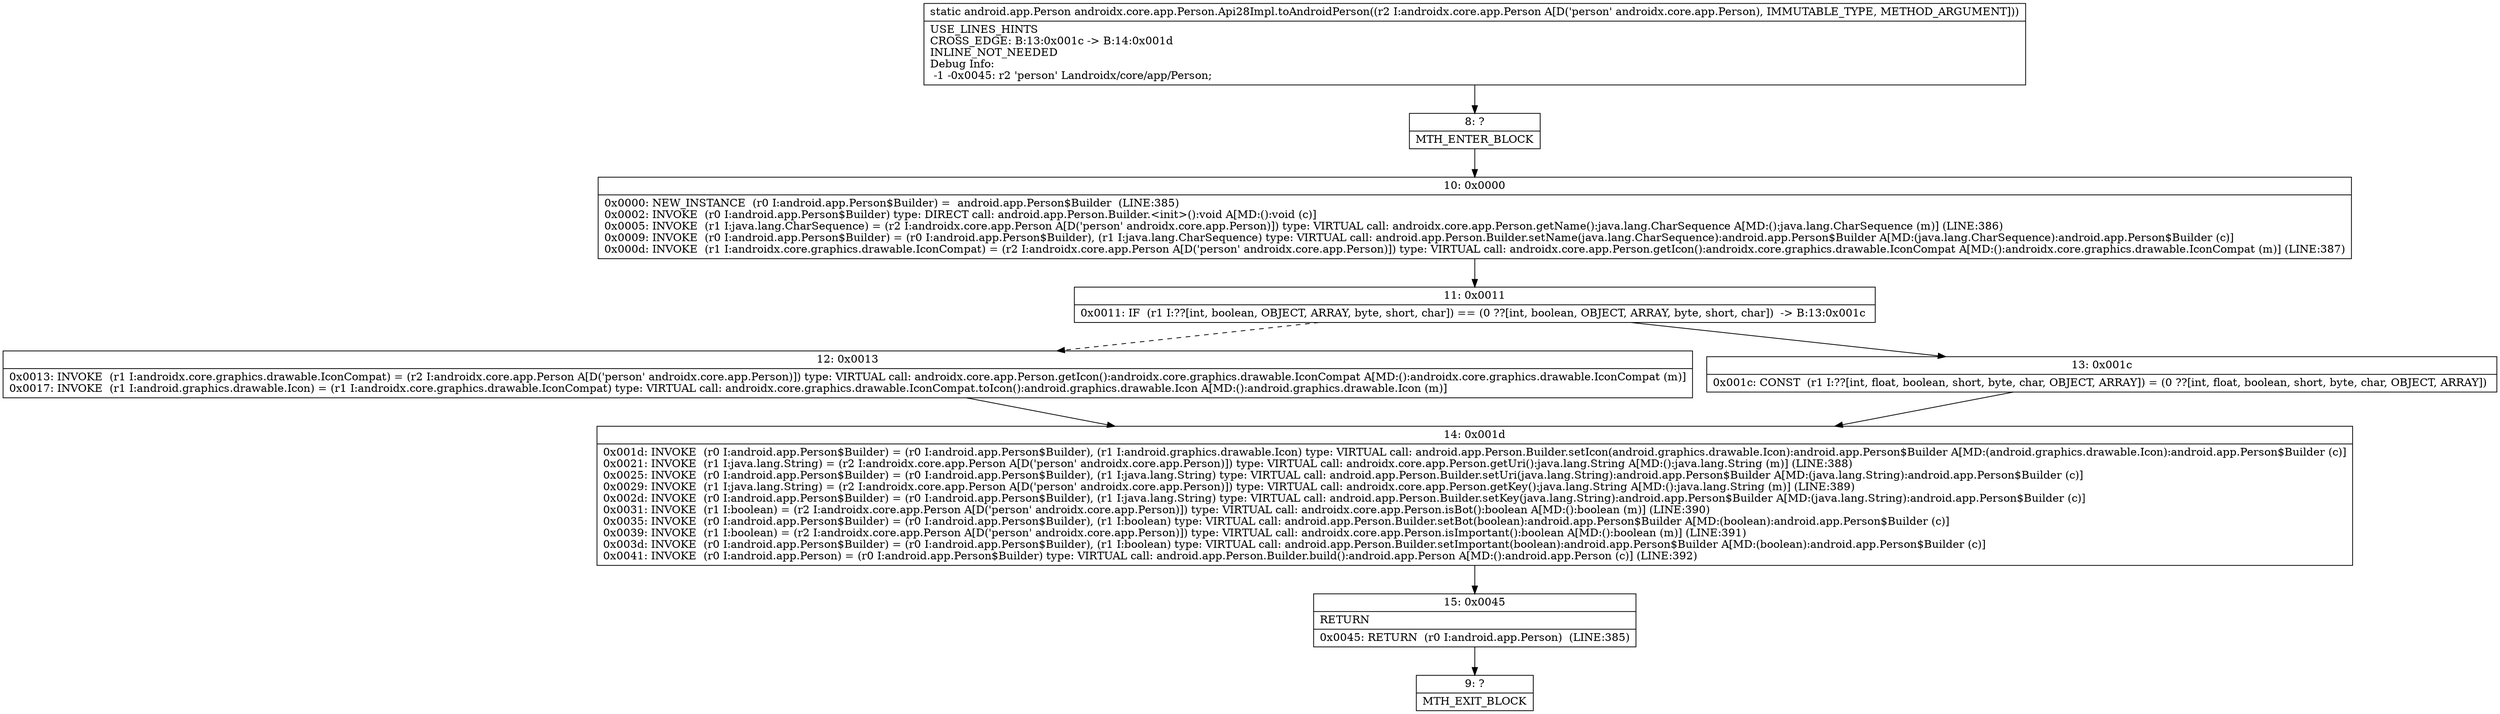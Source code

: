 digraph "CFG forandroidx.core.app.Person.Api28Impl.toAndroidPerson(Landroidx\/core\/app\/Person;)Landroid\/app\/Person;" {
Node_8 [shape=record,label="{8\:\ ?|MTH_ENTER_BLOCK\l}"];
Node_10 [shape=record,label="{10\:\ 0x0000|0x0000: NEW_INSTANCE  (r0 I:android.app.Person$Builder) =  android.app.Person$Builder  (LINE:385)\l0x0002: INVOKE  (r0 I:android.app.Person$Builder) type: DIRECT call: android.app.Person.Builder.\<init\>():void A[MD:():void (c)]\l0x0005: INVOKE  (r1 I:java.lang.CharSequence) = (r2 I:androidx.core.app.Person A[D('person' androidx.core.app.Person)]) type: VIRTUAL call: androidx.core.app.Person.getName():java.lang.CharSequence A[MD:():java.lang.CharSequence (m)] (LINE:386)\l0x0009: INVOKE  (r0 I:android.app.Person$Builder) = (r0 I:android.app.Person$Builder), (r1 I:java.lang.CharSequence) type: VIRTUAL call: android.app.Person.Builder.setName(java.lang.CharSequence):android.app.Person$Builder A[MD:(java.lang.CharSequence):android.app.Person$Builder (c)]\l0x000d: INVOKE  (r1 I:androidx.core.graphics.drawable.IconCompat) = (r2 I:androidx.core.app.Person A[D('person' androidx.core.app.Person)]) type: VIRTUAL call: androidx.core.app.Person.getIcon():androidx.core.graphics.drawable.IconCompat A[MD:():androidx.core.graphics.drawable.IconCompat (m)] (LINE:387)\l}"];
Node_11 [shape=record,label="{11\:\ 0x0011|0x0011: IF  (r1 I:??[int, boolean, OBJECT, ARRAY, byte, short, char]) == (0 ??[int, boolean, OBJECT, ARRAY, byte, short, char])  \-\> B:13:0x001c \l}"];
Node_12 [shape=record,label="{12\:\ 0x0013|0x0013: INVOKE  (r1 I:androidx.core.graphics.drawable.IconCompat) = (r2 I:androidx.core.app.Person A[D('person' androidx.core.app.Person)]) type: VIRTUAL call: androidx.core.app.Person.getIcon():androidx.core.graphics.drawable.IconCompat A[MD:():androidx.core.graphics.drawable.IconCompat (m)]\l0x0017: INVOKE  (r1 I:android.graphics.drawable.Icon) = (r1 I:androidx.core.graphics.drawable.IconCompat) type: VIRTUAL call: androidx.core.graphics.drawable.IconCompat.toIcon():android.graphics.drawable.Icon A[MD:():android.graphics.drawable.Icon (m)]\l}"];
Node_14 [shape=record,label="{14\:\ 0x001d|0x001d: INVOKE  (r0 I:android.app.Person$Builder) = (r0 I:android.app.Person$Builder), (r1 I:android.graphics.drawable.Icon) type: VIRTUAL call: android.app.Person.Builder.setIcon(android.graphics.drawable.Icon):android.app.Person$Builder A[MD:(android.graphics.drawable.Icon):android.app.Person$Builder (c)]\l0x0021: INVOKE  (r1 I:java.lang.String) = (r2 I:androidx.core.app.Person A[D('person' androidx.core.app.Person)]) type: VIRTUAL call: androidx.core.app.Person.getUri():java.lang.String A[MD:():java.lang.String (m)] (LINE:388)\l0x0025: INVOKE  (r0 I:android.app.Person$Builder) = (r0 I:android.app.Person$Builder), (r1 I:java.lang.String) type: VIRTUAL call: android.app.Person.Builder.setUri(java.lang.String):android.app.Person$Builder A[MD:(java.lang.String):android.app.Person$Builder (c)]\l0x0029: INVOKE  (r1 I:java.lang.String) = (r2 I:androidx.core.app.Person A[D('person' androidx.core.app.Person)]) type: VIRTUAL call: androidx.core.app.Person.getKey():java.lang.String A[MD:():java.lang.String (m)] (LINE:389)\l0x002d: INVOKE  (r0 I:android.app.Person$Builder) = (r0 I:android.app.Person$Builder), (r1 I:java.lang.String) type: VIRTUAL call: android.app.Person.Builder.setKey(java.lang.String):android.app.Person$Builder A[MD:(java.lang.String):android.app.Person$Builder (c)]\l0x0031: INVOKE  (r1 I:boolean) = (r2 I:androidx.core.app.Person A[D('person' androidx.core.app.Person)]) type: VIRTUAL call: androidx.core.app.Person.isBot():boolean A[MD:():boolean (m)] (LINE:390)\l0x0035: INVOKE  (r0 I:android.app.Person$Builder) = (r0 I:android.app.Person$Builder), (r1 I:boolean) type: VIRTUAL call: android.app.Person.Builder.setBot(boolean):android.app.Person$Builder A[MD:(boolean):android.app.Person$Builder (c)]\l0x0039: INVOKE  (r1 I:boolean) = (r2 I:androidx.core.app.Person A[D('person' androidx.core.app.Person)]) type: VIRTUAL call: androidx.core.app.Person.isImportant():boolean A[MD:():boolean (m)] (LINE:391)\l0x003d: INVOKE  (r0 I:android.app.Person$Builder) = (r0 I:android.app.Person$Builder), (r1 I:boolean) type: VIRTUAL call: android.app.Person.Builder.setImportant(boolean):android.app.Person$Builder A[MD:(boolean):android.app.Person$Builder (c)]\l0x0041: INVOKE  (r0 I:android.app.Person) = (r0 I:android.app.Person$Builder) type: VIRTUAL call: android.app.Person.Builder.build():android.app.Person A[MD:():android.app.Person (c)] (LINE:392)\l}"];
Node_15 [shape=record,label="{15\:\ 0x0045|RETURN\l|0x0045: RETURN  (r0 I:android.app.Person)  (LINE:385)\l}"];
Node_9 [shape=record,label="{9\:\ ?|MTH_EXIT_BLOCK\l}"];
Node_13 [shape=record,label="{13\:\ 0x001c|0x001c: CONST  (r1 I:??[int, float, boolean, short, byte, char, OBJECT, ARRAY]) = (0 ??[int, float, boolean, short, byte, char, OBJECT, ARRAY]) \l}"];
MethodNode[shape=record,label="{static android.app.Person androidx.core.app.Person.Api28Impl.toAndroidPerson((r2 I:androidx.core.app.Person A[D('person' androidx.core.app.Person), IMMUTABLE_TYPE, METHOD_ARGUMENT]))  | USE_LINES_HINTS\lCROSS_EDGE: B:13:0x001c \-\> B:14:0x001d\lINLINE_NOT_NEEDED\lDebug Info:\l  \-1 \-0x0045: r2 'person' Landroidx\/core\/app\/Person;\l}"];
MethodNode -> Node_8;Node_8 -> Node_10;
Node_10 -> Node_11;
Node_11 -> Node_12[style=dashed];
Node_11 -> Node_13;
Node_12 -> Node_14;
Node_14 -> Node_15;
Node_15 -> Node_9;
Node_13 -> Node_14;
}

